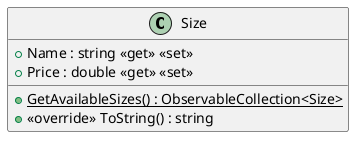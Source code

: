@startuml
class Size {
    + Name : string <<get>> <<set>>
    + Price : double <<get>> <<set>>
    + {static} GetAvailableSizes() : ObservableCollection<Size>
    + <<override>> ToString() : string
}
@enduml
